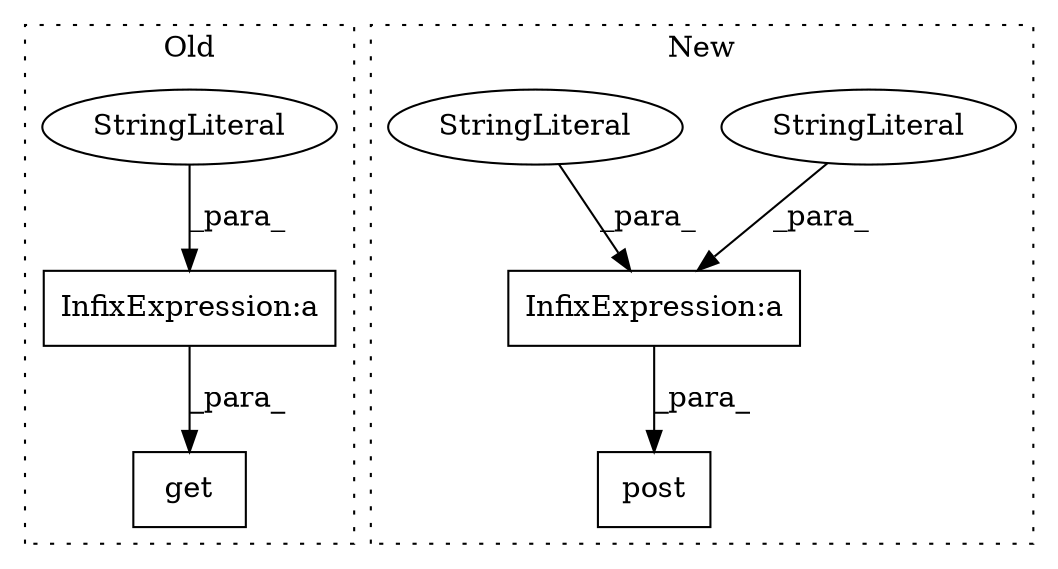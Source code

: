 digraph G {
subgraph cluster0 {
1 [label="get" a="32" s="6396,6407" l="4,1" shape="box"];
3 [label="InfixExpression:a" a="27" s="6353" l="3" shape="box"];
5 [label="StringLiteral" a="45" s="6293" l="60" shape="ellipse"];
label = "Old";
style="dotted";
}
subgraph cluster1 {
2 [label="post" a="32" s="6409,6424" l="5,1" shape="box"];
4 [label="InfixExpression:a" a="27" s="6340" l="3" shape="box"];
6 [label="StringLiteral" a="45" s="6343" l="19" shape="ellipse"];
7 [label="StringLiteral" a="45" s="6311" l="29" shape="ellipse"];
label = "New";
style="dotted";
}
3 -> 1 [label="_para_"];
4 -> 2 [label="_para_"];
5 -> 3 [label="_para_"];
6 -> 4 [label="_para_"];
7 -> 4 [label="_para_"];
}